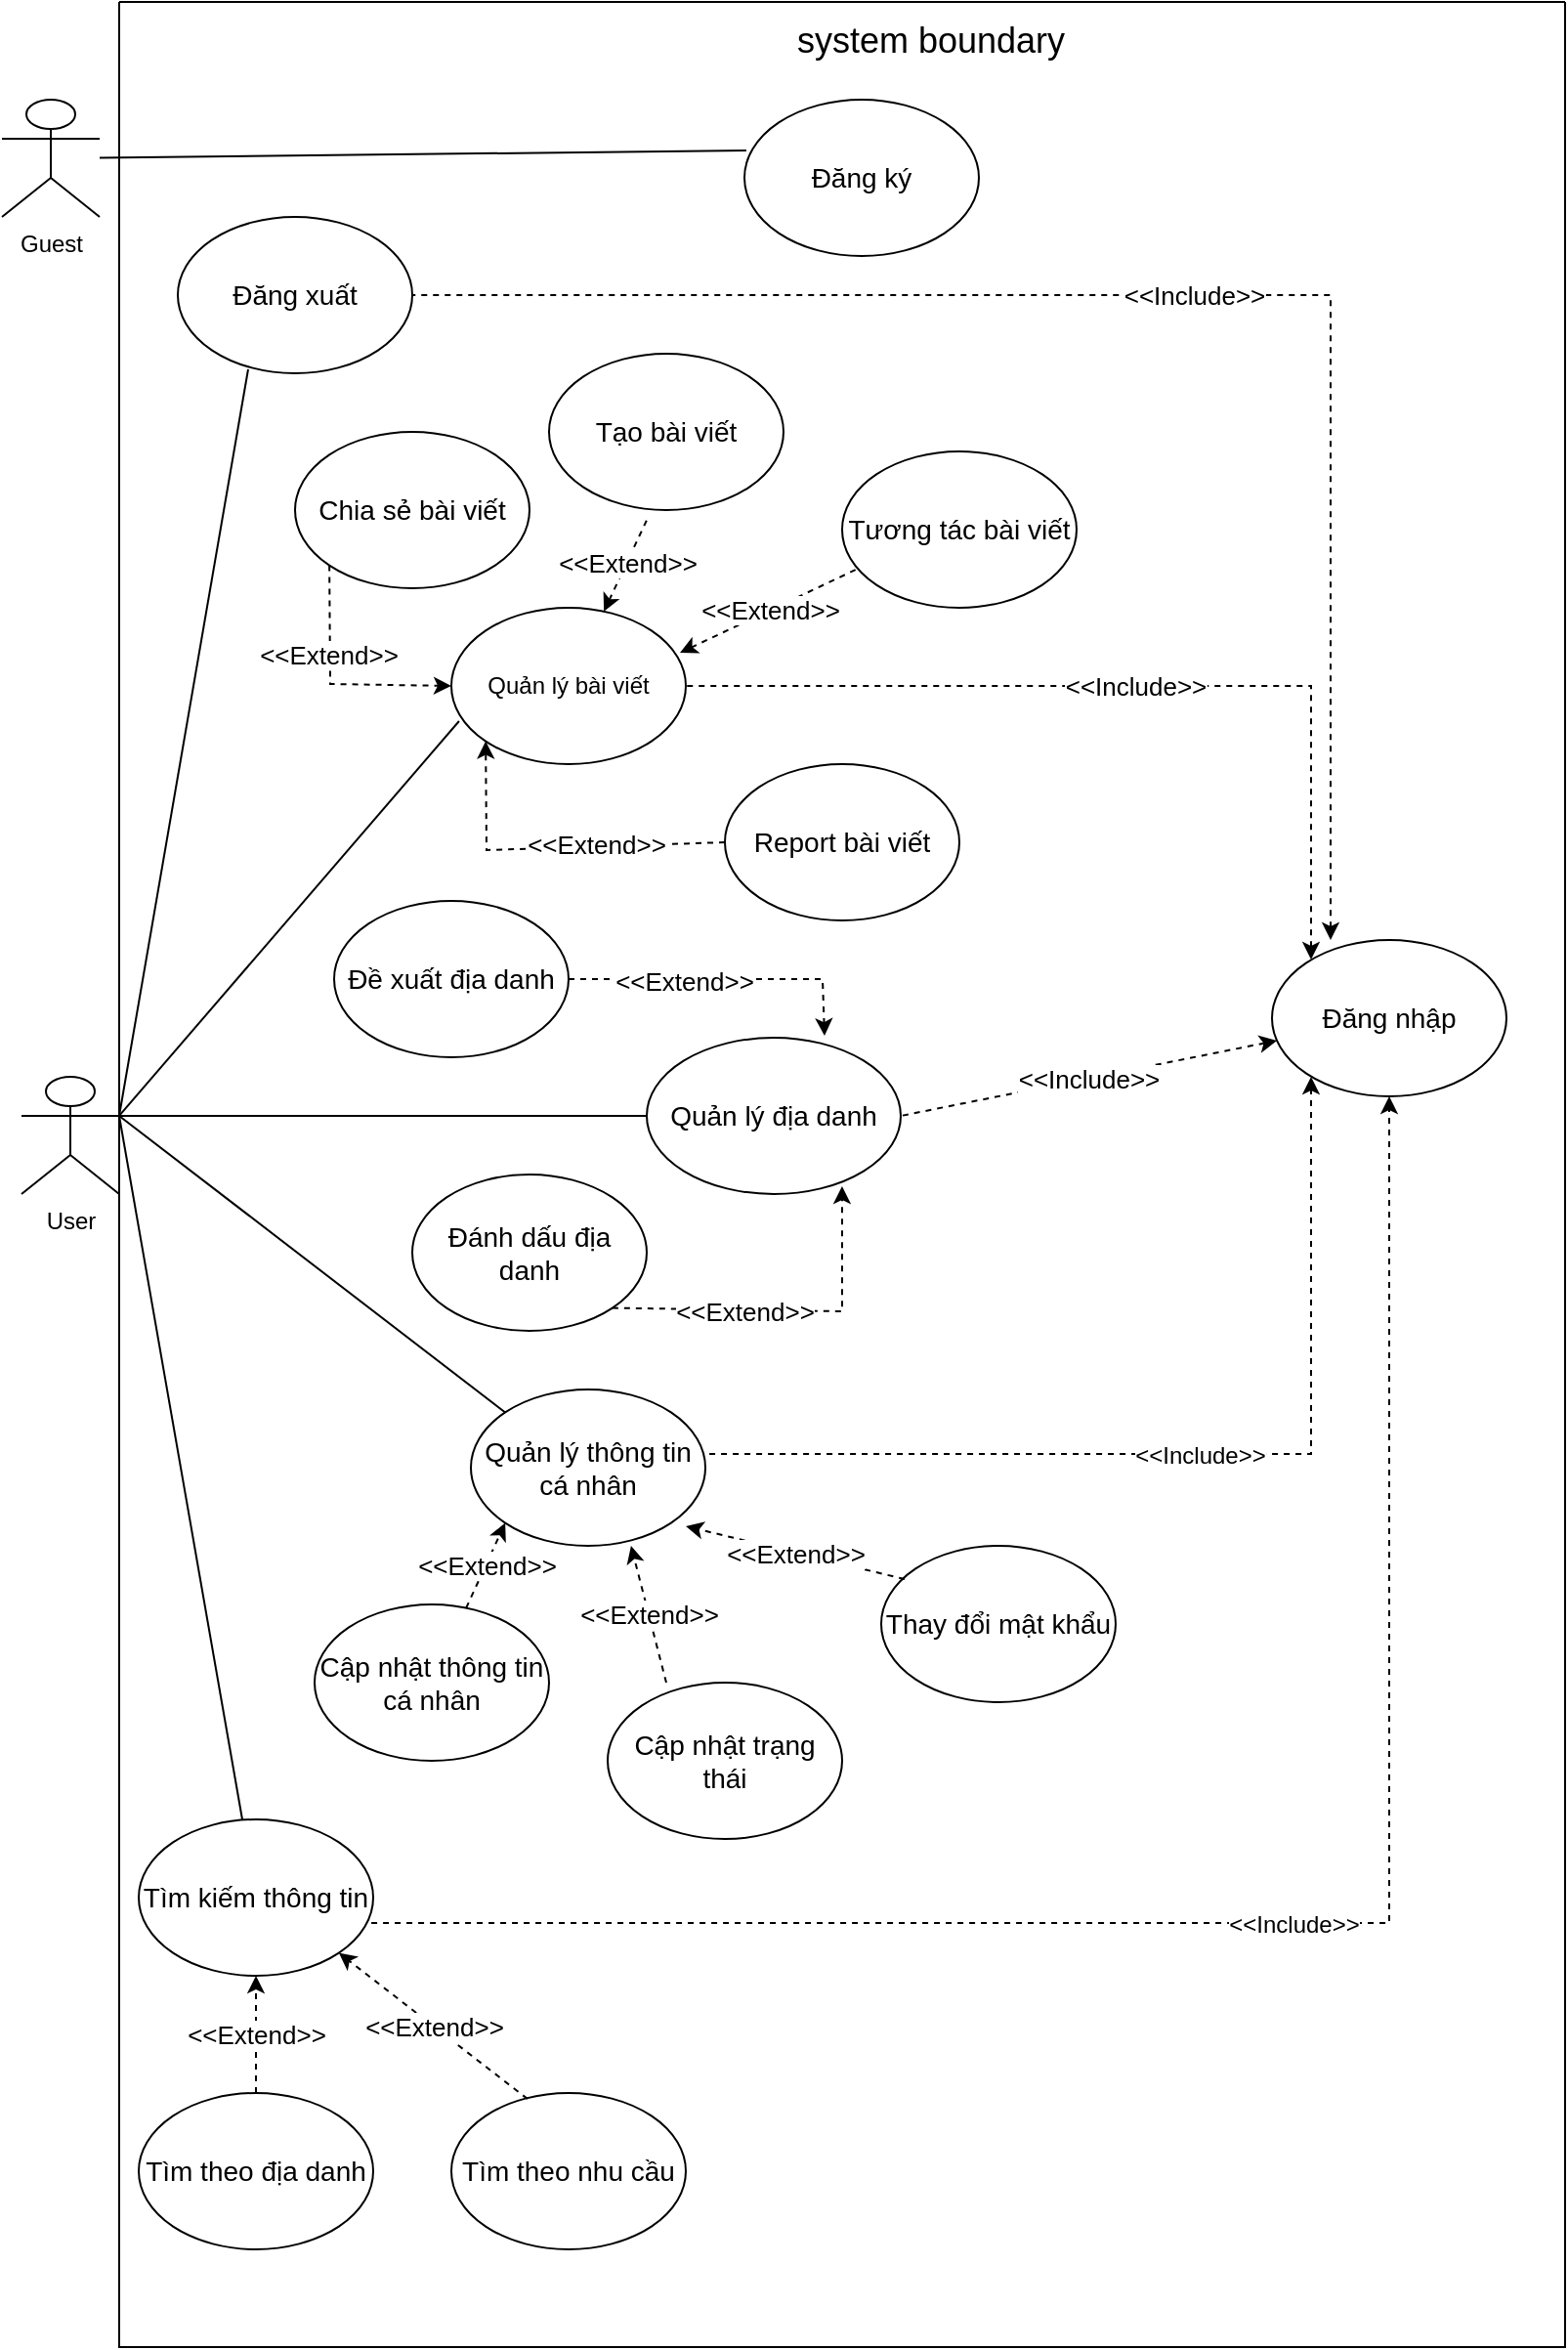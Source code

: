 <mxfile version="15.9.1" type="device"><diagram id="V1EhGFue35V-h4uJEjk5" name="Page-1"><mxGraphModel dx="1632" dy="1652" grid="1" gridSize="10" guides="1" tooltips="1" connect="1" arrows="1" fold="1" page="1" pageScale="1" pageWidth="850" pageHeight="1100" math="0" shadow="0"><root><mxCell id="0"/><mxCell id="1" parent="0"/><mxCell id="qHMhBLjsrMcGfhaik3FN-1" value="User" style="shape=umlActor;verticalLabelPosition=bottom;verticalAlign=top;html=1;outlineConnect=0;" vertex="1" parent="1"><mxGeometry x="-140" y="240" width="50" height="60" as="geometry"/></mxCell><mxCell id="qHMhBLjsrMcGfhaik3FN-2" value="&lt;font style=&quot;font-size: 14px&quot;&gt;Đăng nhập&lt;/font&gt;" style="ellipse;whiteSpace=wrap;html=1;" vertex="1" parent="1"><mxGeometry x="500" y="170" width="120" height="80" as="geometry"/></mxCell><mxCell id="qHMhBLjsrMcGfhaik3FN-3" value="" style="endArrow=none;html=1;rounded=0;fontSize=14;exitX=1;exitY=0.333;exitDx=0;exitDy=0;exitPerimeter=0;entryX=0.3;entryY=0.975;entryDx=0;entryDy=0;entryPerimeter=0;" edge="1" parent="1" source="qHMhBLjsrMcGfhaik3FN-1" target="qHMhBLjsrMcGfhaik3FN-26"><mxGeometry width="50" height="50" relative="1" as="geometry"><mxPoint x="390" y="270" as="sourcePoint"/><mxPoint x="440" y="220" as="targetPoint"/></mxGeometry></mxCell><mxCell id="qHMhBLjsrMcGfhaik3FN-4" value="" style="endArrow=none;html=1;rounded=0;fontSize=14;entryX=0;entryY=0.5;entryDx=0;entryDy=0;exitX=1;exitY=0.333;exitDx=0;exitDy=0;exitPerimeter=0;" edge="1" parent="1" source="qHMhBLjsrMcGfhaik3FN-1" target="qHMhBLjsrMcGfhaik3FN-30"><mxGeometry width="50" height="50" relative="1" as="geometry"><mxPoint x="-80" y="260" as="sourcePoint"/><mxPoint x="77" y="261.04" as="targetPoint"/></mxGeometry></mxCell><mxCell id="qHMhBLjsrMcGfhaik3FN-5" value="" style="endArrow=none;html=1;rounded=0;fontSize=14;entryX=0;entryY=0;entryDx=0;entryDy=0;exitX=1;exitY=0.333;exitDx=0;exitDy=0;exitPerimeter=0;" edge="1" parent="1" source="qHMhBLjsrMcGfhaik3FN-1" target="qHMhBLjsrMcGfhaik3FN-17"><mxGeometry width="50" height="50" relative="1" as="geometry"><mxPoint x="-80" y="270" as="sourcePoint"/><mxPoint x="200" y="330" as="targetPoint"/></mxGeometry></mxCell><mxCell id="qHMhBLjsrMcGfhaik3FN-6" value="" style="endArrow=none;html=1;rounded=0;fontSize=14;exitX=1;exitY=0.333;exitDx=0;exitDy=0;exitPerimeter=0;" edge="1" parent="1" source="qHMhBLjsrMcGfhaik3FN-1" target="qHMhBLjsrMcGfhaik3FN-14"><mxGeometry width="50" height="50" relative="1" as="geometry"><mxPoint x="-80" y="270" as="sourcePoint"/><mxPoint x="97.574" y="381.716" as="targetPoint"/></mxGeometry></mxCell><mxCell id="qHMhBLjsrMcGfhaik3FN-7" value="&lt;font style=&quot;font-size: 12px&quot;&gt;&amp;lt;&amp;lt;Include&amp;gt;&amp;gt;&lt;/font&gt;" style="endArrow=classic;dashed=1;html=1;rounded=0;fontSize=14;exitX=1.017;exitY=0.413;exitDx=0;exitDy=0;startArrow=none;startFill=0;endFill=1;exitPerimeter=0;" edge="1" parent="1" source="qHMhBLjsrMcGfhaik3FN-17"><mxGeometry width="50" height="50" relative="1" as="geometry"><mxPoint x="322.04" y="317.04" as="sourcePoint"/><mxPoint x="520" y="240" as="targetPoint"/><Array as="points"><mxPoint x="520" y="433"/></Array></mxGeometry></mxCell><mxCell id="qHMhBLjsrMcGfhaik3FN-8" value="&lt;font style=&quot;font-size: 12px&quot;&gt;&amp;lt;&amp;lt;Include&amp;gt;&amp;gt;&lt;/font&gt;" style="endArrow=classic;dashed=1;html=1;rounded=0;fontSize=14;entryX=0.5;entryY=1;entryDx=0;entryDy=0;exitX=0.992;exitY=0.663;exitDx=0;exitDy=0;startArrow=none;startFill=0;endFill=1;exitPerimeter=0;" edge="1" parent="1" source="qHMhBLjsrMcGfhaik3FN-14" target="qHMhBLjsrMcGfhaik3FN-2"><mxGeometry width="50" height="50" relative="1" as="geometry"><mxPoint x="203" y="419.04" as="sourcePoint"/><mxPoint x="540.96" y="261.04" as="targetPoint"/><Array as="points"><mxPoint x="560" y="673"/></Array></mxGeometry></mxCell><mxCell id="qHMhBLjsrMcGfhaik3FN-9" value="" style="swimlane;startSize=0;fontSize=13;" vertex="1" parent="1"><mxGeometry x="-90" y="-310" width="740" height="1200" as="geometry"/></mxCell><mxCell id="qHMhBLjsrMcGfhaik3FN-10" value="&lt;font style=&quot;font-size: 18px&quot;&gt;system boundary&lt;/font&gt;" style="text;html=1;align=center;verticalAlign=middle;resizable=0;points=[];autosize=1;strokeColor=none;fillColor=none;fontSize=13;" vertex="1" parent="qHMhBLjsrMcGfhaik3FN-9"><mxGeometry x="340" y="10" width="150" height="20" as="geometry"/></mxCell><mxCell id="qHMhBLjsrMcGfhaik3FN-11" value="&lt;span style=&quot;font-size: 14px&quot;&gt;Đăng ký&lt;/span&gt;" style="ellipse;whiteSpace=wrap;html=1;" vertex="1" parent="qHMhBLjsrMcGfhaik3FN-9"><mxGeometry x="320" y="50" width="120" height="80" as="geometry"/></mxCell><mxCell id="qHMhBLjsrMcGfhaik3FN-12" value="&lt;font style=&quot;font-size: 14px&quot;&gt;Tìm theo địa danh&lt;/font&gt;" style="ellipse;whiteSpace=wrap;html=1;" vertex="1" parent="qHMhBLjsrMcGfhaik3FN-9"><mxGeometry x="10" y="1070" width="120" height="80" as="geometry"/></mxCell><mxCell id="qHMhBLjsrMcGfhaik3FN-13" value="&lt;font style=&quot;font-size: 14px&quot;&gt;Tìm theo nhu cầu&lt;/font&gt;" style="ellipse;whiteSpace=wrap;html=1;" vertex="1" parent="qHMhBLjsrMcGfhaik3FN-9"><mxGeometry x="170" y="1070" width="120" height="80" as="geometry"/></mxCell><mxCell id="qHMhBLjsrMcGfhaik3FN-14" value="&lt;font style=&quot;font-size: 14px&quot;&gt;Tìm kiếm thông tin&lt;/font&gt;" style="ellipse;whiteSpace=wrap;html=1;" vertex="1" parent="qHMhBLjsrMcGfhaik3FN-9"><mxGeometry x="10" y="930" width="120" height="80" as="geometry"/></mxCell><mxCell id="qHMhBLjsrMcGfhaik3FN-15" value="&lt;span style=&quot;font-size: 13px&quot;&gt;&amp;lt;&amp;lt;Extend&amp;gt;&amp;gt;&lt;/span&gt;" style="endArrow=classic;dashed=1;html=1;rounded=0;entryX=1;entryY=1;entryDx=0;entryDy=0;startArrow=none;startFill=0;endFill=1;exitX=0.325;exitY=0.038;exitDx=0;exitDy=0;exitPerimeter=0;" edge="1" parent="qHMhBLjsrMcGfhaik3FN-9" source="qHMhBLjsrMcGfhaik3FN-13" target="qHMhBLjsrMcGfhaik3FN-14"><mxGeometry width="50" height="50" relative="1" as="geometry"><mxPoint x="180" y="800" as="sourcePoint"/><mxPoint x="83.04" y="739.04" as="targetPoint"/></mxGeometry></mxCell><mxCell id="qHMhBLjsrMcGfhaik3FN-16" value="&lt;span style=&quot;font-size: 13px&quot;&gt;&amp;lt;&amp;lt;Extend&amp;gt;&amp;gt;&lt;/span&gt;" style="endArrow=classic;dashed=1;html=1;rounded=0;exitX=0.5;exitY=0;exitDx=0;exitDy=0;entryX=0.5;entryY=1;entryDx=0;entryDy=0;startArrow=none;startFill=0;endFill=1;" edge="1" parent="qHMhBLjsrMcGfhaik3FN-9" source="qHMhBLjsrMcGfhaik3FN-12" target="qHMhBLjsrMcGfhaik3FN-14"><mxGeometry width="50" height="50" relative="1" as="geometry"><mxPoint x="179.96" y="820" as="sourcePoint"/><mxPoint x="114" y="739.04" as="targetPoint"/></mxGeometry></mxCell><mxCell id="qHMhBLjsrMcGfhaik3FN-17" value="&lt;font style=&quot;font-size: 14px&quot;&gt;Quản lý thông tin cá nhân&lt;/font&gt;" style="ellipse;whiteSpace=wrap;html=1;" vertex="1" parent="qHMhBLjsrMcGfhaik3FN-9"><mxGeometry x="180" y="710" width="120" height="80" as="geometry"/></mxCell><mxCell id="qHMhBLjsrMcGfhaik3FN-18" value="&lt;font style=&quot;font-size: 14px&quot;&gt;Cập nhật thông tin cá nhân&lt;/font&gt;" style="ellipse;whiteSpace=wrap;html=1;" vertex="1" parent="qHMhBLjsrMcGfhaik3FN-9"><mxGeometry x="100" y="820" width="120" height="80" as="geometry"/></mxCell><mxCell id="qHMhBLjsrMcGfhaik3FN-19" value="&lt;span style=&quot;font-size: 14px&quot;&gt;Cập nhật trạng thái&lt;/span&gt;" style="ellipse;whiteSpace=wrap;html=1;" vertex="1" parent="qHMhBLjsrMcGfhaik3FN-9"><mxGeometry x="250" y="860" width="120" height="80" as="geometry"/></mxCell><mxCell id="qHMhBLjsrMcGfhaik3FN-20" value="&lt;font style=&quot;font-size: 14px&quot;&gt;Thay đổi mật khẩu&lt;/font&gt;" style="ellipse;whiteSpace=wrap;html=1;" vertex="1" parent="qHMhBLjsrMcGfhaik3FN-9"><mxGeometry x="390" y="790" width="120" height="80" as="geometry"/></mxCell><mxCell id="qHMhBLjsrMcGfhaik3FN-21" value="&lt;span style=&quot;font-size: 13px&quot;&gt;&amp;lt;&amp;lt;Extend&amp;gt;&amp;gt;&lt;/span&gt;" style="endArrow=classic;dashed=1;html=1;rounded=0;entryX=0;entryY=1;entryDx=0;entryDy=0;startArrow=none;startFill=0;endFill=1;" edge="1" parent="qHMhBLjsrMcGfhaik3FN-9" source="qHMhBLjsrMcGfhaik3FN-18" target="qHMhBLjsrMcGfhaik3FN-17"><mxGeometry width="50" height="50" relative="1" as="geometry"><mxPoint x="141.04" y="570" as="sourcePoint"/><mxPoint x="140" y="497.96" as="targetPoint"/></mxGeometry></mxCell><mxCell id="qHMhBLjsrMcGfhaik3FN-22" value="&lt;span style=&quot;font-size: 13px&quot;&gt;&amp;lt;&amp;lt;Extend&amp;gt;&amp;gt;&lt;/span&gt;" style="endArrow=classic;dashed=1;html=1;rounded=0;exitX=0.25;exitY=0;exitDx=0;exitDy=0;startArrow=none;startFill=0;endFill=1;entryX=0.683;entryY=1;entryDx=0;entryDy=0;entryPerimeter=0;exitPerimeter=0;" edge="1" parent="qHMhBLjsrMcGfhaik3FN-9" source="qHMhBLjsrMcGfhaik3FN-19" target="qHMhBLjsrMcGfhaik3FN-17"><mxGeometry width="50" height="50" relative="1" as="geometry"><mxPoint x="117.04" y="611.04" as="sourcePoint"/><mxPoint x="240" y="572" as="targetPoint"/></mxGeometry></mxCell><mxCell id="qHMhBLjsrMcGfhaik3FN-23" value="&lt;span style=&quot;font-size: 13px&quot;&gt;&amp;lt;&amp;lt;Extend&amp;gt;&amp;gt;&lt;/span&gt;" style="endArrow=classic;dashed=1;html=1;rounded=0;exitX=0.1;exitY=0.213;exitDx=0;exitDy=0;startArrow=none;startFill=0;endFill=1;entryX=0.917;entryY=0.875;entryDx=0;entryDy=0;entryPerimeter=0;exitPerimeter=0;" edge="1" parent="qHMhBLjsrMcGfhaik3FN-9" source="qHMhBLjsrMcGfhaik3FN-20" target="qHMhBLjsrMcGfhaik3FN-17"><mxGeometry width="50" height="50" relative="1" as="geometry"><mxPoint x="260" y="670" as="sourcePoint"/><mxPoint x="260" y="580" as="targetPoint"/></mxGeometry></mxCell><mxCell id="qHMhBLjsrMcGfhaik3FN-24" value="&lt;font style=&quot;font-size: 14px&quot;&gt;Chia sẻ bài viết&lt;/font&gt;" style="ellipse;whiteSpace=wrap;html=1;" vertex="1" parent="qHMhBLjsrMcGfhaik3FN-9"><mxGeometry x="90" y="220" width="120" height="80" as="geometry"/></mxCell><mxCell id="qHMhBLjsrMcGfhaik3FN-25" value="Quản lý bài viết" style="ellipse;whiteSpace=wrap;html=1;" vertex="1" parent="qHMhBLjsrMcGfhaik3FN-9"><mxGeometry x="170" y="310" width="120" height="80" as="geometry"/></mxCell><mxCell id="qHMhBLjsrMcGfhaik3FN-26" value="&lt;span style=&quot;font-size: 14px&quot;&gt;Đăng xuất&lt;/span&gt;" style="ellipse;whiteSpace=wrap;html=1;" vertex="1" parent="qHMhBLjsrMcGfhaik3FN-9"><mxGeometry x="30" y="110" width="120" height="80" as="geometry"/></mxCell><mxCell id="qHMhBLjsrMcGfhaik3FN-27" value="&lt;font style=&quot;font-size: 14px&quot;&gt;Tạo bài viết&lt;/font&gt;" style="ellipse;whiteSpace=wrap;html=1;" vertex="1" parent="qHMhBLjsrMcGfhaik3FN-9"><mxGeometry x="220" y="180" width="120" height="80" as="geometry"/></mxCell><mxCell id="qHMhBLjsrMcGfhaik3FN-28" value="&lt;span style=&quot;font-size: 14px&quot;&gt;Tương tác bài viết&lt;/span&gt;" style="ellipse;whiteSpace=wrap;html=1;" vertex="1" parent="qHMhBLjsrMcGfhaik3FN-9"><mxGeometry x="370" y="230" width="120" height="80" as="geometry"/></mxCell><mxCell id="qHMhBLjsrMcGfhaik3FN-29" value="&lt;span style=&quot;font-size: 14px&quot;&gt;Report bài viết&lt;/span&gt;" style="ellipse;whiteSpace=wrap;html=1;" vertex="1" parent="qHMhBLjsrMcGfhaik3FN-9"><mxGeometry x="310" y="390" width="120" height="80" as="geometry"/></mxCell><mxCell id="qHMhBLjsrMcGfhaik3FN-30" value="&lt;font style=&quot;font-size: 14px&quot;&gt;Quản lý địa danh&lt;/font&gt;" style="ellipse;whiteSpace=wrap;html=1;" vertex="1" parent="qHMhBLjsrMcGfhaik3FN-9"><mxGeometry x="270" y="530" width="130" height="80" as="geometry"/></mxCell><mxCell id="qHMhBLjsrMcGfhaik3FN-31" value="&lt;font style=&quot;font-size: 14px&quot;&gt;Đề xuất địa danh&lt;/font&gt;" style="ellipse;whiteSpace=wrap;html=1;" vertex="1" parent="qHMhBLjsrMcGfhaik3FN-9"><mxGeometry x="110" y="460" width="120" height="80" as="geometry"/></mxCell><mxCell id="qHMhBLjsrMcGfhaik3FN-32" value="&lt;span style=&quot;font-size: 14px&quot;&gt;Đánh dấu địa danh&lt;/span&gt;" style="ellipse;whiteSpace=wrap;html=1;" vertex="1" parent="qHMhBLjsrMcGfhaik3FN-9"><mxGeometry x="150" y="600" width="120" height="80" as="geometry"/></mxCell><mxCell id="qHMhBLjsrMcGfhaik3FN-33" value="&lt;span style=&quot;font-size: 13px&quot;&gt;&amp;lt;&amp;lt;Extend&amp;gt;&amp;gt;&lt;/span&gt;" style="endArrow=classic;dashed=1;html=1;rounded=0;startArrow=none;startFill=0;endFill=1;exitX=1;exitY=1;exitDx=0;exitDy=0;entryX=0.769;entryY=0.95;entryDx=0;entryDy=0;entryPerimeter=0;" edge="1" parent="qHMhBLjsrMcGfhaik3FN-9" source="qHMhBLjsrMcGfhaik3FN-32" target="qHMhBLjsrMcGfhaik3FN-30"><mxGeometry x="-0.256" y="-1" width="50" height="50" relative="1" as="geometry"><mxPoint x="380" y="860" as="sourcePoint"/><mxPoint x="320.04" y="780" as="targetPoint"/><Array as="points"><mxPoint x="370" y="670"/></Array><mxPoint as="offset"/></mxGeometry></mxCell><mxCell id="qHMhBLjsrMcGfhaik3FN-34" value="&lt;span style=&quot;font-size: 13px&quot;&gt;&amp;lt;&amp;lt;Extend&amp;gt;&amp;gt;&lt;/span&gt;" style="endArrow=classic;dashed=1;html=1;rounded=0;startArrow=none;startFill=0;endFill=1;exitX=1;exitY=0.5;exitDx=0;exitDy=0;entryX=0.7;entryY=-0.012;entryDx=0;entryDy=0;entryPerimeter=0;" edge="1" parent="qHMhBLjsrMcGfhaik3FN-9" source="qHMhBLjsrMcGfhaik3FN-31" target="qHMhBLjsrMcGfhaik3FN-30"><mxGeometry x="-0.256" y="-1" width="50" height="50" relative="1" as="geometry"><mxPoint x="269.996" y="512.284" as="sourcePoint"/><mxPoint x="360" y="530" as="targetPoint"/><Array as="points"><mxPoint x="360" y="500"/></Array><mxPoint as="offset"/></mxGeometry></mxCell><mxCell id="qHMhBLjsrMcGfhaik3FN-35" value="&lt;span style=&quot;font-size: 13px&quot;&gt;&amp;lt;&amp;lt;Extend&amp;gt;&amp;gt;&lt;/span&gt;" style="endArrow=classic;dashed=1;html=1;rounded=0;startArrow=none;startFill=0;endFill=1;exitX=0;exitY=1;exitDx=0;exitDy=0;entryX=0;entryY=0.5;entryDx=0;entryDy=0;" edge="1" parent="qHMhBLjsrMcGfhaik3FN-9" source="qHMhBLjsrMcGfhaik3FN-24" target="qHMhBLjsrMcGfhaik3FN-25"><mxGeometry x="-0.256" y="-1" width="50" height="50" relative="1" as="geometry"><mxPoint x="94.5" y="320" as="sourcePoint"/><mxPoint x="225.5" y="349.04" as="targetPoint"/><Array as="points"><mxPoint x="108" y="349"/></Array><mxPoint as="offset"/></mxGeometry></mxCell><mxCell id="qHMhBLjsrMcGfhaik3FN-36" value="&lt;span style=&quot;font-size: 13px&quot;&gt;&amp;lt;&amp;lt;Extend&amp;gt;&amp;gt;&lt;/span&gt;" style="endArrow=classic;dashed=1;html=1;rounded=0;startArrow=none;startFill=0;endFill=1;exitX=0;exitY=0.5;exitDx=0;exitDy=0;entryX=0;entryY=1;entryDx=0;entryDy=0;" edge="1" parent="qHMhBLjsrMcGfhaik3FN-9" source="qHMhBLjsrMcGfhaik3FN-29" target="qHMhBLjsrMcGfhaik3FN-25"><mxGeometry x="-0.256" y="-1" width="50" height="50" relative="1" as="geometry"><mxPoint x="52.426" y="432.284" as="sourcePoint"/><mxPoint x="169.97" y="370" as="targetPoint"/><Array as="points"><mxPoint x="188" y="434"/></Array><mxPoint as="offset"/></mxGeometry></mxCell><mxCell id="qHMhBLjsrMcGfhaik3FN-37" value="&amp;lt;&amp;lt;Extend&amp;gt;&amp;gt;" style="endArrow=none;dashed=1;html=1;rounded=0;fontSize=13;entryX=0.425;entryY=1.038;entryDx=0;entryDy=0;entryPerimeter=0;startArrow=classic;startFill=1;" edge="1" parent="qHMhBLjsrMcGfhaik3FN-9" source="qHMhBLjsrMcGfhaik3FN-25" target="qHMhBLjsrMcGfhaik3FN-27"><mxGeometry width="50" height="50" relative="1" as="geometry"><mxPoint x="230" y="330" as="sourcePoint"/><mxPoint x="280" y="280" as="targetPoint"/></mxGeometry></mxCell><mxCell id="qHMhBLjsrMcGfhaik3FN-38" value="&amp;lt;&amp;lt;Extend&amp;gt;&amp;gt;" style="endArrow=none;dashed=1;html=1;rounded=0;fontSize=13;entryX=0.067;entryY=0.75;entryDx=0;entryDy=0;entryPerimeter=0;startArrow=classic;startFill=1;exitX=0.975;exitY=0.288;exitDx=0;exitDy=0;exitPerimeter=0;" edge="1" parent="qHMhBLjsrMcGfhaik3FN-9" source="qHMhBLjsrMcGfhaik3FN-25" target="qHMhBLjsrMcGfhaik3FN-28"><mxGeometry width="50" height="50" relative="1" as="geometry"><mxPoint x="258.174" y="321.879" as="sourcePoint"/><mxPoint x="281" y="273.04" as="targetPoint"/></mxGeometry></mxCell><mxCell id="qHMhBLjsrMcGfhaik3FN-39" value="Guest" style="shape=umlActor;verticalLabelPosition=bottom;verticalAlign=top;html=1;outlineConnect=0;" vertex="1" parent="1"><mxGeometry x="-150" y="-260" width="50" height="60" as="geometry"/></mxCell><mxCell id="qHMhBLjsrMcGfhaik3FN-40" value="" style="endArrow=none;html=1;rounded=0;fontSize=14;entryX=0.008;entryY=0.325;entryDx=0;entryDy=0;entryPerimeter=0;" edge="1" parent="1" source="qHMhBLjsrMcGfhaik3FN-39" target="qHMhBLjsrMcGfhaik3FN-11"><mxGeometry width="50" height="50" relative="1" as="geometry"><mxPoint x="-100" y="-80" as="sourcePoint"/><mxPoint x="16" y="48" as="targetPoint"/></mxGeometry></mxCell><mxCell id="qHMhBLjsrMcGfhaik3FN-41" value="" style="endArrow=none;html=1;rounded=0;fontSize=14;entryX=0.033;entryY=0.725;entryDx=0;entryDy=0;exitX=1;exitY=0.333;exitDx=0;exitDy=0;exitPerimeter=0;entryPerimeter=0;" edge="1" parent="1" source="qHMhBLjsrMcGfhaik3FN-1" target="qHMhBLjsrMcGfhaik3FN-25"><mxGeometry width="50" height="50" relative="1" as="geometry"><mxPoint x="-80" y="270" as="sourcePoint"/><mxPoint x="90" y="290" as="targetPoint"/></mxGeometry></mxCell><mxCell id="qHMhBLjsrMcGfhaik3FN-42" value="&amp;lt;&amp;lt;Include&amp;gt;&amp;gt;" style="endArrow=none;dashed=1;html=1;rounded=0;fontSize=13;entryX=1;entryY=0.5;entryDx=0;entryDy=0;startArrow=classic;startFill=1;" edge="1" parent="1" source="qHMhBLjsrMcGfhaik3FN-2" target="qHMhBLjsrMcGfhaik3FN-30"><mxGeometry width="50" height="50" relative="1" as="geometry"><mxPoint x="200" y="260" as="sourcePoint"/><mxPoint x="250" y="210" as="targetPoint"/></mxGeometry></mxCell><mxCell id="qHMhBLjsrMcGfhaik3FN-43" value="&amp;lt;&amp;lt;Include&amp;gt;&amp;gt;" style="endArrow=none;dashed=1;html=1;rounded=0;fontSize=13;entryX=1;entryY=0.5;entryDx=0;entryDy=0;startArrow=classic;startFill=1;" edge="1" parent="1" target="qHMhBLjsrMcGfhaik3FN-25"><mxGeometry width="50" height="50" relative="1" as="geometry"><mxPoint x="520" y="180" as="sourcePoint"/><mxPoint x="240" y="59.25" as="targetPoint"/><Array as="points"><mxPoint x="520" y="40"/></Array></mxGeometry></mxCell><mxCell id="qHMhBLjsrMcGfhaik3FN-44" value="&amp;lt;&amp;lt;Include&amp;gt;&amp;gt;" style="endArrow=none;dashed=1;html=1;rounded=0;fontSize=13;entryX=1;entryY=0.5;entryDx=0;entryDy=0;startArrow=classic;startFill=1;" edge="1" parent="1" target="qHMhBLjsrMcGfhaik3FN-26"><mxGeometry width="50" height="50" relative="1" as="geometry"><mxPoint x="530" y="170" as="sourcePoint"/><mxPoint x="210" y="50" as="targetPoint"/><Array as="points"><mxPoint x="530" y="-160"/></Array></mxGeometry></mxCell></root></mxGraphModel></diagram></mxfile>